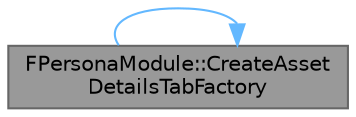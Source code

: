 digraph "FPersonaModule::CreateAssetDetailsTabFactory"
{
 // INTERACTIVE_SVG=YES
 // LATEX_PDF_SIZE
  bgcolor="transparent";
  edge [fontname=Helvetica,fontsize=10,labelfontname=Helvetica,labelfontsize=10];
  node [fontname=Helvetica,fontsize=10,shape=box,height=0.2,width=0.4];
  rankdir="LR";
  Node1 [id="Node000001",label="FPersonaModule::CreateAsset\lDetailsTabFactory",height=0.2,width=0.4,color="gray40", fillcolor="grey60", style="filled", fontcolor="black",tooltip="Create a tab factory for editing a single object (like an animation asset)"];
  Node1 -> Node1 [id="edge1_Node000001_Node000001",color="steelblue1",style="solid",tooltip=" "];
}
